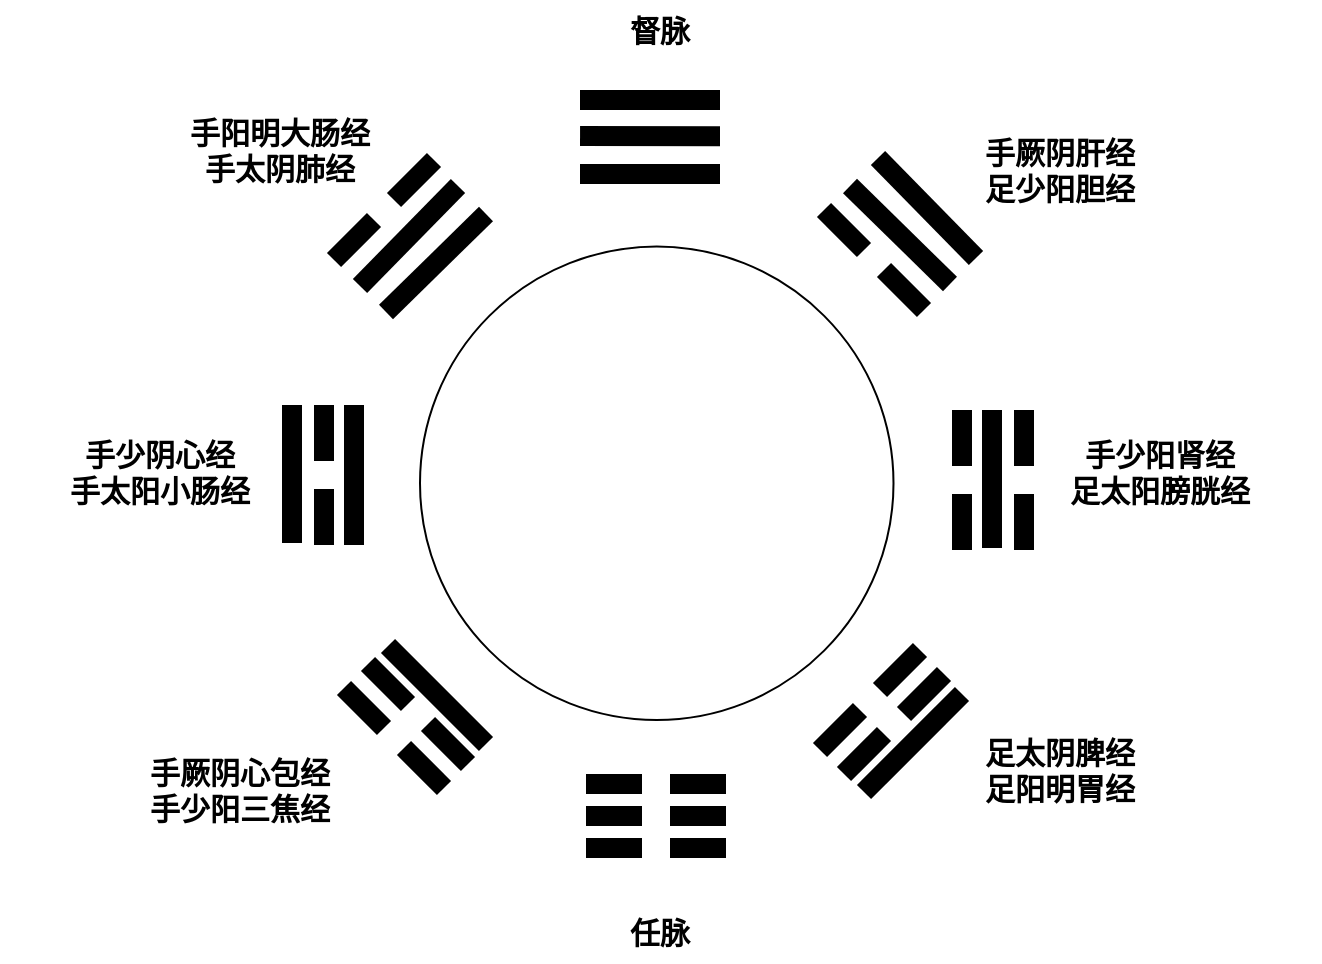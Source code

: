 <mxfile version="24.6.1" type="device">
  <diagram name="第 1 页" id="-19R8RWWiSfhEVDIW26V">
    <mxGraphModel dx="1036" dy="606" grid="1" gridSize="10" guides="1" tooltips="1" connect="1" arrows="1" fold="1" page="1" pageScale="1" pageWidth="827" pageHeight="1169" math="0" shadow="0">
      <root>
        <mxCell id="0" />
        <mxCell id="1" parent="0" />
        <mxCell id="fcur3ffOLpoWmsTz0P9l-1" value="督脉" style="text;html=1;align=center;verticalAlign=middle;whiteSpace=wrap;rounded=0;fontSize=15;fontStyle=1" parent="1" vertex="1">
          <mxGeometry x="380" y="100" width="60" height="30" as="geometry" />
        </mxCell>
        <mxCell id="fcur3ffOLpoWmsTz0P9l-2" value="任脉" style="text;html=1;align=center;verticalAlign=middle;whiteSpace=wrap;rounded=0;fontSize=15;fontStyle=1" parent="1" vertex="1">
          <mxGeometry x="380" y="551" width="60" height="30" as="geometry" />
        </mxCell>
        <mxCell id="fcur3ffOLpoWmsTz0P9l-3" value="手阳明大肠经&lt;div&gt;手太阴肺经&lt;/div&gt;" style="text;html=1;align=center;verticalAlign=middle;whiteSpace=wrap;rounded=0;fontSize=15;fontStyle=1" parent="1" vertex="1">
          <mxGeometry x="140" y="160" width="160" height="30" as="geometry" />
        </mxCell>
        <mxCell id="fcur3ffOLpoWmsTz0P9l-4" value="足太阴脾经&lt;div&gt;足阳明胃经&lt;/div&gt;" style="text;html=1;align=center;verticalAlign=middle;whiteSpace=wrap;rounded=0;fontSize=15;fontStyle=1" parent="1" vertex="1">
          <mxGeometry x="530" y="470" width="160" height="30" as="geometry" />
        </mxCell>
        <mxCell id="fcur3ffOLpoWmsTz0P9l-5" value="手少阴心经&lt;div&gt;手太阳小肠经&lt;/div&gt;" style="text;html=1;align=center;verticalAlign=middle;whiteSpace=wrap;rounded=0;fontSize=15;fontStyle=1" parent="1" vertex="1">
          <mxGeometry x="80" y="320.5" width="160" height="30" as="geometry" />
        </mxCell>
        <mxCell id="fcur3ffOLpoWmsTz0P9l-6" value="手厥阴心包经&lt;div&gt;手少阳三焦经&lt;/div&gt;" style="text;html=1;align=center;verticalAlign=middle;whiteSpace=wrap;rounded=0;fontSize=15;fontStyle=1" parent="1" vertex="1">
          <mxGeometry x="120" y="480" width="160" height="30" as="geometry" />
        </mxCell>
        <mxCell id="fcur3ffOLpoWmsTz0P9l-7" value="手厥阴肝经&lt;div&gt;足少阳胆经&lt;/div&gt;" style="text;html=1;align=center;verticalAlign=middle;whiteSpace=wrap;rounded=0;fontSize=15;fontStyle=1" parent="1" vertex="1">
          <mxGeometry x="530" y="170" width="160" height="30" as="geometry" />
        </mxCell>
        <mxCell id="fcur3ffOLpoWmsTz0P9l-8" value="手少阳肾经&lt;div&gt;足太阳膀胱经&lt;/div&gt;" style="text;html=1;align=center;verticalAlign=middle;whiteSpace=wrap;rounded=0;fontSize=15;fontStyle=1" parent="1" vertex="1">
          <mxGeometry x="580" y="320.5" width="160" height="30" as="geometry" />
        </mxCell>
        <mxCell id="AX8IodvVf-fBr9j0eAXM-1" value="" style="ellipse;whiteSpace=wrap;html=1;aspect=fixed;" vertex="1" parent="1">
          <mxGeometry x="290" y="223.25" width="236.75" height="236.75" as="geometry" />
        </mxCell>
        <mxCell id="AX8IodvVf-fBr9j0eAXM-11" value="" style="group;rotation=-45;" vertex="1" connectable="0" parent="1">
          <mxGeometry x="250" y="200" width="70" height="37" as="geometry" />
        </mxCell>
        <mxCell id="AX8IodvVf-fBr9j0eAXM-5" value="" style="endArrow=none;html=1;rounded=0;exitX=0.338;exitY=0.704;exitDx=0;exitDy=0;exitPerimeter=0;strokeWidth=10;" edge="1" parent="AX8IodvVf-fBr9j0eAXM-11">
          <mxGeometry width="50" height="50" relative="1" as="geometry">
            <mxPoint x="10" y="43" as="sourcePoint" />
            <mxPoint x="59" y="-7" as="targetPoint" />
          </mxGeometry>
        </mxCell>
        <mxCell id="AX8IodvVf-fBr9j0eAXM-6" value="" style="endArrow=none;html=1;rounded=0;exitX=0.338;exitY=0.704;exitDx=0;exitDy=0;exitPerimeter=0;strokeWidth=10;" edge="1" parent="AX8IodvVf-fBr9j0eAXM-11">
          <mxGeometry width="50" height="50" relative="1" as="geometry">
            <mxPoint x="23" y="56" as="sourcePoint" />
            <mxPoint x="73" y="7" as="targetPoint" />
          </mxGeometry>
        </mxCell>
        <mxCell id="AX8IodvVf-fBr9j0eAXM-9" value="" style="group;rotation=-45;" vertex="1" connectable="0" parent="AX8IodvVf-fBr9j0eAXM-11">
          <mxGeometry x="-13" y="5" width="70" as="geometry" />
        </mxCell>
        <mxCell id="AX8IodvVf-fBr9j0eAXM-7" value="" style="endArrow=none;html=1;rounded=0;exitX=0.338;exitY=0.704;exitDx=0;exitDy=0;exitPerimeter=0;strokeWidth=10;" edge="1" parent="AX8IodvVf-fBr9j0eAXM-9">
          <mxGeometry width="50" height="50" relative="1" as="geometry">
            <mxPoint x="10" y="25" as="sourcePoint" />
            <mxPoint x="30" y="5" as="targetPoint" />
          </mxGeometry>
        </mxCell>
        <mxCell id="AX8IodvVf-fBr9j0eAXM-8" value="" style="endArrow=none;html=1;rounded=0;exitX=0.338;exitY=0.704;exitDx=0;exitDy=0;exitPerimeter=0;strokeWidth=10;" edge="1" parent="AX8IodvVf-fBr9j0eAXM-9">
          <mxGeometry width="50" height="50" relative="1" as="geometry">
            <mxPoint x="40" y="-5" as="sourcePoint" />
            <mxPoint x="60" y="-25" as="targetPoint" />
          </mxGeometry>
        </mxCell>
        <mxCell id="AX8IodvVf-fBr9j0eAXM-12" value="" style="group;rotation=-90;" vertex="1" connectable="0" parent="1">
          <mxGeometry x="203" y="318.5" width="70" height="37" as="geometry" />
        </mxCell>
        <mxCell id="AX8IodvVf-fBr9j0eAXM-13" value="" style="endArrow=none;html=1;rounded=0;exitX=0.338;exitY=0.704;exitDx=0;exitDy=0;exitPerimeter=0;strokeWidth=10;" edge="1" parent="AX8IodvVf-fBr9j0eAXM-12">
          <mxGeometry width="50" height="50" relative="1" as="geometry">
            <mxPoint x="23" y="53" as="sourcePoint" />
            <mxPoint x="23" y="-16" as="targetPoint" />
          </mxGeometry>
        </mxCell>
        <mxCell id="AX8IodvVf-fBr9j0eAXM-14" value="" style="endArrow=none;html=1;rounded=0;exitX=0.338;exitY=0.704;exitDx=0;exitDy=0;exitPerimeter=0;strokeWidth=10;" edge="1" parent="AX8IodvVf-fBr9j0eAXM-12">
          <mxGeometry width="50" height="50" relative="1" as="geometry">
            <mxPoint x="54" y="54" as="sourcePoint" />
            <mxPoint x="54" y="-16" as="targetPoint" />
          </mxGeometry>
        </mxCell>
        <mxCell id="AX8IodvVf-fBr9j0eAXM-15" value="" style="group;rotation=-90;" vertex="1" connectable="0" parent="AX8IodvVf-fBr9j0eAXM-12">
          <mxGeometry x="4" y="19" width="70" as="geometry" />
        </mxCell>
        <mxCell id="AX8IodvVf-fBr9j0eAXM-16" value="" style="endArrow=none;html=1;rounded=0;exitX=0.338;exitY=0.704;exitDx=0;exitDy=0;exitPerimeter=0;strokeWidth=10;" edge="1" parent="AX8IodvVf-fBr9j0eAXM-15">
          <mxGeometry width="50" height="50" relative="1" as="geometry">
            <mxPoint x="35" y="35" as="sourcePoint" />
            <mxPoint x="35" y="7" as="targetPoint" />
          </mxGeometry>
        </mxCell>
        <mxCell id="AX8IodvVf-fBr9j0eAXM-17" value="" style="endArrow=none;html=1;rounded=0;exitX=0.338;exitY=0.704;exitDx=0;exitDy=0;exitPerimeter=0;strokeWidth=10;" edge="1" parent="AX8IodvVf-fBr9j0eAXM-15">
          <mxGeometry width="50" height="50" relative="1" as="geometry">
            <mxPoint x="35" y="-7" as="sourcePoint" />
            <mxPoint x="35" y="-35" as="targetPoint" />
          </mxGeometry>
        </mxCell>
        <mxCell id="AX8IodvVf-fBr9j0eAXM-41" value="" style="group" vertex="1" connectable="0" parent="1">
          <mxGeometry x="373" y="492" width="70" height="32" as="geometry" />
        </mxCell>
        <mxCell id="AX8IodvVf-fBr9j0eAXM-32" value="" style="group" vertex="1" connectable="0" parent="AX8IodvVf-fBr9j0eAXM-41">
          <mxGeometry y="16" width="70" as="geometry" />
        </mxCell>
        <mxCell id="AX8IodvVf-fBr9j0eAXM-33" value="" style="endArrow=none;html=1;rounded=0;exitX=0.338;exitY=0.704;exitDx=0;exitDy=0;exitPerimeter=0;strokeWidth=10;" edge="1" parent="AX8IodvVf-fBr9j0eAXM-32">
          <mxGeometry width="50" height="50" relative="1" as="geometry">
            <mxPoint as="sourcePoint" />
            <mxPoint x="28" as="targetPoint" />
          </mxGeometry>
        </mxCell>
        <mxCell id="AX8IodvVf-fBr9j0eAXM-34" value="" style="endArrow=none;html=1;rounded=0;exitX=0.338;exitY=0.704;exitDx=0;exitDy=0;exitPerimeter=0;strokeWidth=10;" edge="1" parent="AX8IodvVf-fBr9j0eAXM-32">
          <mxGeometry width="50" height="50" relative="1" as="geometry">
            <mxPoint x="42" as="sourcePoint" />
            <mxPoint x="70" as="targetPoint" />
          </mxGeometry>
        </mxCell>
        <mxCell id="AX8IodvVf-fBr9j0eAXM-35" value="" style="group" vertex="1" connectable="0" parent="AX8IodvVf-fBr9j0eAXM-41">
          <mxGeometry width="70" as="geometry" />
        </mxCell>
        <mxCell id="AX8IodvVf-fBr9j0eAXM-36" value="" style="endArrow=none;html=1;rounded=0;exitX=0.338;exitY=0.704;exitDx=0;exitDy=0;exitPerimeter=0;strokeWidth=10;" edge="1" parent="AX8IodvVf-fBr9j0eAXM-35">
          <mxGeometry width="50" height="50" relative="1" as="geometry">
            <mxPoint as="sourcePoint" />
            <mxPoint x="28" as="targetPoint" />
          </mxGeometry>
        </mxCell>
        <mxCell id="AX8IodvVf-fBr9j0eAXM-37" value="" style="endArrow=none;html=1;rounded=0;exitX=0.338;exitY=0.704;exitDx=0;exitDy=0;exitPerimeter=0;strokeWidth=10;" edge="1" parent="AX8IodvVf-fBr9j0eAXM-35">
          <mxGeometry width="50" height="50" relative="1" as="geometry">
            <mxPoint x="42" as="sourcePoint" />
            <mxPoint x="70" as="targetPoint" />
          </mxGeometry>
        </mxCell>
        <mxCell id="AX8IodvVf-fBr9j0eAXM-38" value="" style="group" vertex="1" connectable="0" parent="AX8IodvVf-fBr9j0eAXM-41">
          <mxGeometry y="32" width="70" as="geometry" />
        </mxCell>
        <mxCell id="AX8IodvVf-fBr9j0eAXM-39" value="" style="endArrow=none;html=1;rounded=0;exitX=0.338;exitY=0.704;exitDx=0;exitDy=0;exitPerimeter=0;strokeWidth=10;" edge="1" parent="AX8IodvVf-fBr9j0eAXM-38">
          <mxGeometry width="50" height="50" relative="1" as="geometry">
            <mxPoint as="sourcePoint" />
            <mxPoint x="28" as="targetPoint" />
          </mxGeometry>
        </mxCell>
        <mxCell id="AX8IodvVf-fBr9j0eAXM-40" value="" style="endArrow=none;html=1;rounded=0;exitX=0.338;exitY=0.704;exitDx=0;exitDy=0;exitPerimeter=0;strokeWidth=10;" edge="1" parent="AX8IodvVf-fBr9j0eAXM-38">
          <mxGeometry width="50" height="50" relative="1" as="geometry">
            <mxPoint x="42" as="sourcePoint" />
            <mxPoint x="70" as="targetPoint" />
          </mxGeometry>
        </mxCell>
        <mxCell id="AX8IodvVf-fBr9j0eAXM-42" value="" style="group;rotation=-45;" vertex="1" connectable="0" parent="1">
          <mxGeometry x="491" y="446" width="70" height="30" as="geometry" />
        </mxCell>
        <mxCell id="AX8IodvVf-fBr9j0eAXM-20" value="" style="endArrow=none;html=1;rounded=0;exitX=0.338;exitY=0.704;exitDx=0;exitDy=0;exitPerimeter=0;strokeWidth=10;" edge="1" parent="AX8IodvVf-fBr9j0eAXM-42">
          <mxGeometry width="50" height="50" relative="1" as="geometry">
            <mxPoint x="21" y="50" as="sourcePoint" />
            <mxPoint x="70" y="1" as="targetPoint" />
          </mxGeometry>
        </mxCell>
        <mxCell id="AX8IodvVf-fBr9j0eAXM-27" value="" style="group;rotation=-45;" vertex="1" connectable="0" parent="AX8IodvVf-fBr9j0eAXM-42">
          <mxGeometry x="1" y="16" width="70" as="geometry" />
        </mxCell>
        <mxCell id="AX8IodvVf-fBr9j0eAXM-22" value="" style="endArrow=none;html=1;rounded=0;exitX=0.338;exitY=0.704;exitDx=0;exitDy=0;exitPerimeter=0;strokeWidth=10;" edge="1" parent="AX8IodvVf-fBr9j0eAXM-27">
          <mxGeometry width="50" height="50" relative="1" as="geometry">
            <mxPoint x="10" y="25" as="sourcePoint" />
            <mxPoint x="30" y="5" as="targetPoint" />
          </mxGeometry>
        </mxCell>
        <mxCell id="AX8IodvVf-fBr9j0eAXM-23" value="" style="endArrow=none;html=1;rounded=0;exitX=0.338;exitY=0.704;exitDx=0;exitDy=0;exitPerimeter=0;strokeWidth=10;" edge="1" parent="AX8IodvVf-fBr9j0eAXM-27">
          <mxGeometry width="50" height="50" relative="1" as="geometry">
            <mxPoint x="40" y="-5" as="sourcePoint" />
            <mxPoint x="60" y="-25" as="targetPoint" />
          </mxGeometry>
        </mxCell>
        <mxCell id="AX8IodvVf-fBr9j0eAXM-28" value="" style="group;rotation=-45;" vertex="1" connectable="0" parent="AX8IodvVf-fBr9j0eAXM-42">
          <mxGeometry x="-11" y="4" width="70" as="geometry" />
        </mxCell>
        <mxCell id="AX8IodvVf-fBr9j0eAXM-29" value="" style="endArrow=none;html=1;rounded=0;exitX=0.338;exitY=0.704;exitDx=0;exitDy=0;exitPerimeter=0;strokeWidth=10;" edge="1" parent="AX8IodvVf-fBr9j0eAXM-28">
          <mxGeometry width="50" height="50" relative="1" as="geometry">
            <mxPoint x="10" y="25" as="sourcePoint" />
            <mxPoint x="30" y="5" as="targetPoint" />
          </mxGeometry>
        </mxCell>
        <mxCell id="AX8IodvVf-fBr9j0eAXM-30" value="" style="endArrow=none;html=1;rounded=0;exitX=0.338;exitY=0.704;exitDx=0;exitDy=0;exitPerimeter=0;strokeWidth=10;" edge="1" parent="AX8IodvVf-fBr9j0eAXM-28">
          <mxGeometry width="50" height="50" relative="1" as="geometry">
            <mxPoint x="40" y="-5" as="sourcePoint" />
            <mxPoint x="60" y="-25" as="targetPoint" />
          </mxGeometry>
        </mxCell>
        <mxCell id="AX8IodvVf-fBr9j0eAXM-43" value="" style="group" vertex="1" connectable="0" parent="1">
          <mxGeometry x="370" y="150" width="70" height="37" as="geometry" />
        </mxCell>
        <mxCell id="AX8IodvVf-fBr9j0eAXM-44" value="" style="endArrow=none;html=1;rounded=0;exitX=0.338;exitY=0.704;exitDx=0;exitDy=0;exitPerimeter=0;strokeWidth=10;" edge="1" parent="AX8IodvVf-fBr9j0eAXM-43">
          <mxGeometry width="50" height="50" relative="1" as="geometry">
            <mxPoint x="0.022" y="18.002" as="sourcePoint" />
            <mxPoint x="70" y="18.08" as="targetPoint" />
          </mxGeometry>
        </mxCell>
        <mxCell id="AX8IodvVf-fBr9j0eAXM-45" value="" style="endArrow=none;html=1;rounded=0;exitX=0.338;exitY=0.704;exitDx=0;exitDy=0;exitPerimeter=0;strokeWidth=10;" edge="1" parent="AX8IodvVf-fBr9j0eAXM-43">
          <mxGeometry width="50" height="50" relative="1" as="geometry">
            <mxPoint y="37" as="sourcePoint" />
            <mxPoint x="70" y="37" as="targetPoint" />
          </mxGeometry>
        </mxCell>
        <mxCell id="AX8IodvVf-fBr9j0eAXM-46" value="" style="endArrow=none;html=1;rounded=0;exitX=0.338;exitY=0.704;exitDx=0;exitDy=0;exitPerimeter=0;strokeWidth=10;" edge="1" parent="AX8IodvVf-fBr9j0eAXM-43">
          <mxGeometry width="50" height="50" relative="1" as="geometry">
            <mxPoint as="sourcePoint" />
            <mxPoint x="70" as="targetPoint" />
          </mxGeometry>
        </mxCell>
        <mxCell id="AX8IodvVf-fBr9j0eAXM-47" value="" style="group;rotation=-135;" vertex="1" connectable="0" parent="1">
          <mxGeometry x="253" y="443" width="70" height="30" as="geometry" />
        </mxCell>
        <mxCell id="AX8IodvVf-fBr9j0eAXM-48" value="" style="endArrow=none;html=1;rounded=0;exitX=0.338;exitY=0.704;exitDx=0;exitDy=0;exitPerimeter=0;strokeWidth=10;" edge="1" parent="AX8IodvVf-fBr9j0eAXM-47">
          <mxGeometry width="50" height="50" relative="1" as="geometry">
            <mxPoint x="70" y="29" as="sourcePoint" />
            <mxPoint x="21" y="-20" as="targetPoint" />
          </mxGeometry>
        </mxCell>
        <mxCell id="AX8IodvVf-fBr9j0eAXM-49" value="" style="group;rotation=-135;" vertex="1" connectable="0" parent="AX8IodvVf-fBr9j0eAXM-47">
          <mxGeometry x="1" y="14" width="70" as="geometry" />
        </mxCell>
        <mxCell id="AX8IodvVf-fBr9j0eAXM-50" value="" style="endArrow=none;html=1;rounded=0;exitX=0.338;exitY=0.704;exitDx=0;exitDy=0;exitPerimeter=0;strokeWidth=10;" edge="1" parent="AX8IodvVf-fBr9j0eAXM-49">
          <mxGeometry width="50" height="50" relative="1" as="geometry">
            <mxPoint x="60" y="25" as="sourcePoint" />
            <mxPoint x="40" y="5" as="targetPoint" />
          </mxGeometry>
        </mxCell>
        <mxCell id="AX8IodvVf-fBr9j0eAXM-51" value="" style="endArrow=none;html=1;rounded=0;exitX=0.338;exitY=0.704;exitDx=0;exitDy=0;exitPerimeter=0;strokeWidth=10;" edge="1" parent="AX8IodvVf-fBr9j0eAXM-49">
          <mxGeometry width="50" height="50" relative="1" as="geometry">
            <mxPoint x="30" y="-5" as="sourcePoint" />
            <mxPoint x="10" y="-25" as="targetPoint" />
          </mxGeometry>
        </mxCell>
        <mxCell id="AX8IodvVf-fBr9j0eAXM-52" value="" style="group;rotation=-135;" vertex="1" connectable="0" parent="AX8IodvVf-fBr9j0eAXM-47">
          <mxGeometry x="-11" y="26" width="70" as="geometry" />
        </mxCell>
        <mxCell id="AX8IodvVf-fBr9j0eAXM-53" value="" style="endArrow=none;html=1;rounded=0;exitX=0.338;exitY=0.704;exitDx=0;exitDy=0;exitPerimeter=0;strokeWidth=10;" edge="1" parent="AX8IodvVf-fBr9j0eAXM-52">
          <mxGeometry width="50" height="50" relative="1" as="geometry">
            <mxPoint x="60" y="25" as="sourcePoint" />
            <mxPoint x="40" y="5" as="targetPoint" />
          </mxGeometry>
        </mxCell>
        <mxCell id="AX8IodvVf-fBr9j0eAXM-54" value="" style="endArrow=none;html=1;rounded=0;exitX=0.338;exitY=0.704;exitDx=0;exitDy=0;exitPerimeter=0;strokeWidth=10;" edge="1" parent="AX8IodvVf-fBr9j0eAXM-52">
          <mxGeometry width="50" height="50" relative="1" as="geometry">
            <mxPoint x="30" y="-5" as="sourcePoint" />
            <mxPoint x="10" y="-25" as="targetPoint" />
          </mxGeometry>
        </mxCell>
        <mxCell id="AX8IodvVf-fBr9j0eAXM-66" value="" style="group" vertex="1" connectable="0" parent="1">
          <mxGeometry x="561" y="305" width="31" height="70" as="geometry" />
        </mxCell>
        <mxCell id="AX8IodvVf-fBr9j0eAXM-58" value="" style="endArrow=none;html=1;rounded=0;exitX=0.338;exitY=0.704;exitDx=0;exitDy=0;exitPerimeter=0;strokeWidth=10;" edge="1" parent="AX8IodvVf-fBr9j0eAXM-66">
          <mxGeometry width="50" height="50" relative="1" as="geometry">
            <mxPoint x="15" y="69" as="sourcePoint" />
            <mxPoint x="15" as="targetPoint" />
          </mxGeometry>
        </mxCell>
        <mxCell id="AX8IodvVf-fBr9j0eAXM-60" value="" style="group;rotation=-90;" vertex="1" connectable="0" parent="AX8IodvVf-fBr9j0eAXM-66">
          <mxGeometry x="-4" y="35" width="70" as="geometry" />
        </mxCell>
        <mxCell id="AX8IodvVf-fBr9j0eAXM-61" value="" style="endArrow=none;html=1;rounded=0;exitX=0.338;exitY=0.704;exitDx=0;exitDy=0;exitPerimeter=0;strokeWidth=10;" edge="1" parent="AX8IodvVf-fBr9j0eAXM-60">
          <mxGeometry width="50" height="50" relative="1" as="geometry">
            <mxPoint x="35" y="35" as="sourcePoint" />
            <mxPoint x="35" y="7" as="targetPoint" />
          </mxGeometry>
        </mxCell>
        <mxCell id="AX8IodvVf-fBr9j0eAXM-62" value="" style="endArrow=none;html=1;rounded=0;exitX=0.338;exitY=0.704;exitDx=0;exitDy=0;exitPerimeter=0;strokeWidth=10;" edge="1" parent="AX8IodvVf-fBr9j0eAXM-60">
          <mxGeometry width="50" height="50" relative="1" as="geometry">
            <mxPoint x="35" y="-7" as="sourcePoint" />
            <mxPoint x="35" y="-35" as="targetPoint" />
          </mxGeometry>
        </mxCell>
        <mxCell id="AX8IodvVf-fBr9j0eAXM-63" value="" style="group;rotation=-90;" vertex="1" connectable="0" parent="AX8IodvVf-fBr9j0eAXM-66">
          <mxGeometry x="-35" y="35" width="70" as="geometry" />
        </mxCell>
        <mxCell id="AX8IodvVf-fBr9j0eAXM-64" value="" style="endArrow=none;html=1;rounded=0;exitX=0.338;exitY=0.704;exitDx=0;exitDy=0;exitPerimeter=0;strokeWidth=10;" edge="1" parent="AX8IodvVf-fBr9j0eAXM-63">
          <mxGeometry width="50" height="50" relative="1" as="geometry">
            <mxPoint x="35" y="35" as="sourcePoint" />
            <mxPoint x="35" y="7" as="targetPoint" />
          </mxGeometry>
        </mxCell>
        <mxCell id="AX8IodvVf-fBr9j0eAXM-65" value="" style="endArrow=none;html=1;rounded=0;exitX=0.338;exitY=0.704;exitDx=0;exitDy=0;exitPerimeter=0;strokeWidth=10;" edge="1" parent="AX8IodvVf-fBr9j0eAXM-63">
          <mxGeometry width="50" height="50" relative="1" as="geometry">
            <mxPoint x="35" y="-7" as="sourcePoint" />
            <mxPoint x="35" y="-35" as="targetPoint" />
          </mxGeometry>
        </mxCell>
        <mxCell id="AX8IodvVf-fBr9j0eAXM-67" value="" style="group;rotation=-135;" vertex="1" connectable="0" parent="1">
          <mxGeometry x="495" y="198" width="70" height="37" as="geometry" />
        </mxCell>
        <mxCell id="AX8IodvVf-fBr9j0eAXM-68" value="" style="endArrow=none;html=1;rounded=0;exitX=0.338;exitY=0.704;exitDx=0;exitDy=0;exitPerimeter=0;strokeWidth=10;" edge="1" parent="AX8IodvVf-fBr9j0eAXM-67">
          <mxGeometry width="50" height="50" relative="1" as="geometry">
            <mxPoint x="60" y="44" as="sourcePoint" />
            <mxPoint x="10" y="-5" as="targetPoint" />
          </mxGeometry>
        </mxCell>
        <mxCell id="AX8IodvVf-fBr9j0eAXM-69" value="" style="endArrow=none;html=1;rounded=0;exitX=0.338;exitY=0.704;exitDx=0;exitDy=0;exitPerimeter=0;strokeWidth=10;" edge="1" parent="AX8IodvVf-fBr9j0eAXM-67">
          <mxGeometry width="50" height="50" relative="1" as="geometry">
            <mxPoint x="73" y="31" as="sourcePoint" />
            <mxPoint x="24" y="-19" as="targetPoint" />
          </mxGeometry>
        </mxCell>
        <mxCell id="AX8IodvVf-fBr9j0eAXM-70" value="" style="group;rotation=-135;" vertex="1" connectable="0" parent="AX8IodvVf-fBr9j0eAXM-67">
          <mxGeometry x="-13" y="32" width="70" as="geometry" />
        </mxCell>
        <mxCell id="AX8IodvVf-fBr9j0eAXM-71" value="" style="endArrow=none;html=1;rounded=0;exitX=0.338;exitY=0.704;exitDx=0;exitDy=0;exitPerimeter=0;strokeWidth=10;" edge="1" parent="AX8IodvVf-fBr9j0eAXM-70">
          <mxGeometry width="50" height="50" relative="1" as="geometry">
            <mxPoint x="60" y="25" as="sourcePoint" />
            <mxPoint x="40" y="5" as="targetPoint" />
          </mxGeometry>
        </mxCell>
        <mxCell id="AX8IodvVf-fBr9j0eAXM-72" value="" style="endArrow=none;html=1;rounded=0;exitX=0.338;exitY=0.704;exitDx=0;exitDy=0;exitPerimeter=0;strokeWidth=10;" edge="1" parent="AX8IodvVf-fBr9j0eAXM-70">
          <mxGeometry width="50" height="50" relative="1" as="geometry">
            <mxPoint x="30" y="-5" as="sourcePoint" />
            <mxPoint x="10" y="-25" as="targetPoint" />
          </mxGeometry>
        </mxCell>
      </root>
    </mxGraphModel>
  </diagram>
</mxfile>
